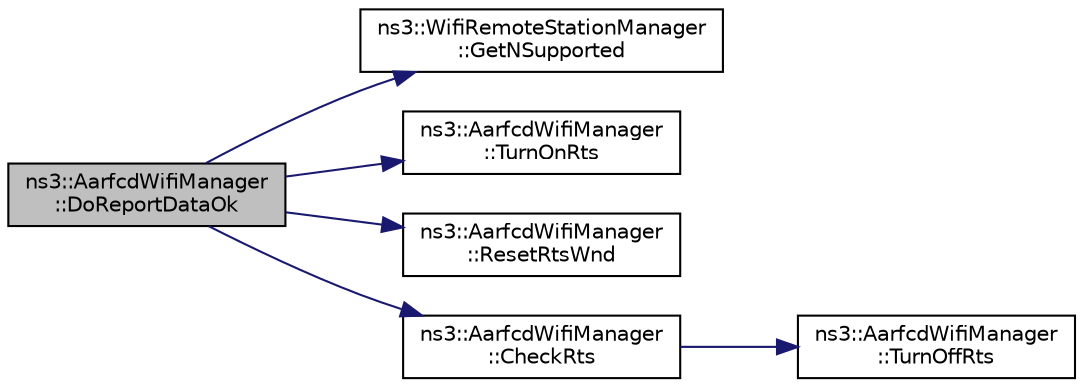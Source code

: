 digraph "ns3::AarfcdWifiManager::DoReportDataOk"
{
  edge [fontname="Helvetica",fontsize="10",labelfontname="Helvetica",labelfontsize="10"];
  node [fontname="Helvetica",fontsize="10",shape=record];
  rankdir="LR";
  Node1 [label="ns3::AarfcdWifiManager\l::DoReportDataOk",height=0.2,width=0.4,color="black", fillcolor="grey75", style="filled", fontcolor="black"];
  Node1 -> Node2 [color="midnightblue",fontsize="10",style="solid"];
  Node2 [label="ns3::WifiRemoteStationManager\l::GetNSupported",height=0.2,width=0.4,color="black", fillcolor="white", style="filled",URL="$d6/d65/classns3_1_1WifiRemoteStationManager.html#a7316bf091ebad5b8cd1a8b5ee47554d8"];
  Node1 -> Node3 [color="midnightblue",fontsize="10",style="solid"];
  Node3 [label="ns3::AarfcdWifiManager\l::TurnOnRts",height=0.2,width=0.4,color="black", fillcolor="white", style="filled",URL="$de/d61/classns3_1_1AarfcdWifiManager.html#a7c0735a4d35702f34551d000808d9875"];
  Node1 -> Node4 [color="midnightblue",fontsize="10",style="solid"];
  Node4 [label="ns3::AarfcdWifiManager\l::ResetRtsWnd",height=0.2,width=0.4,color="black", fillcolor="white", style="filled",URL="$de/d61/classns3_1_1AarfcdWifiManager.html#a058177eefb3e0938db7a6dae911d4f1b"];
  Node1 -> Node5 [color="midnightblue",fontsize="10",style="solid"];
  Node5 [label="ns3::AarfcdWifiManager\l::CheckRts",height=0.2,width=0.4,color="black", fillcolor="white", style="filled",URL="$de/d61/classns3_1_1AarfcdWifiManager.html#ae5874a6eb640c1873aa0f1b3da958be0"];
  Node5 -> Node6 [color="midnightblue",fontsize="10",style="solid"];
  Node6 [label="ns3::AarfcdWifiManager\l::TurnOffRts",height=0.2,width=0.4,color="black", fillcolor="white", style="filled",URL="$de/d61/classns3_1_1AarfcdWifiManager.html#a6d7efd473f4ea360b0f95895d91e5e1e"];
}
